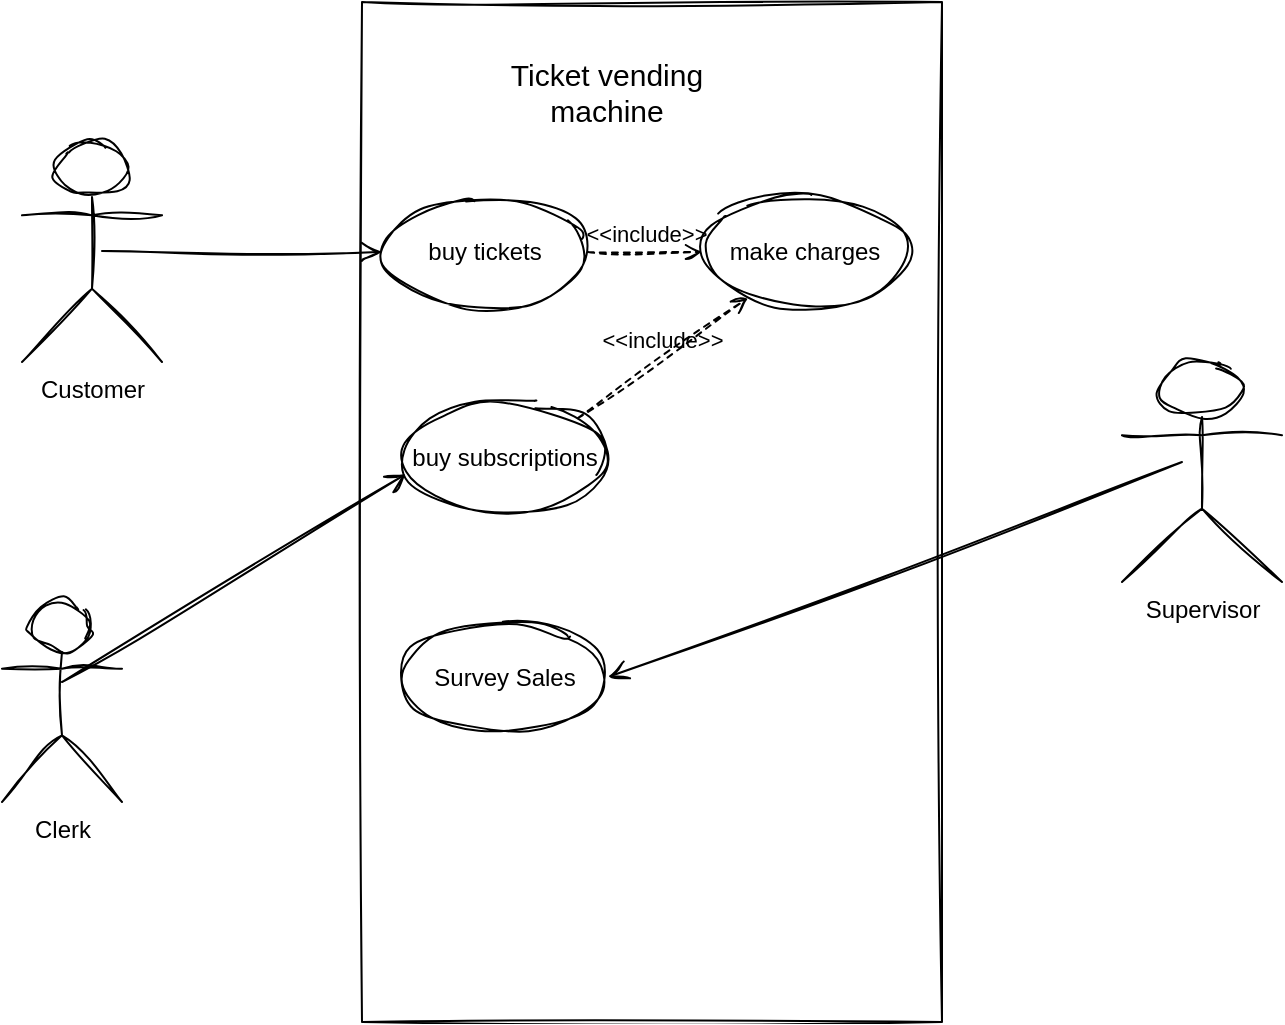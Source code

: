 <mxfile version="22.0.4" type="github">
  <diagram name="Page-1" id="8Jb3LUhiKDgh9vCHRnnN">
    <mxGraphModel dx="1434" dy="790" grid="1" gridSize="10" guides="1" tooltips="1" connect="1" arrows="1" fold="1" page="1" pageScale="1" pageWidth="850" pageHeight="1100" math="0" shadow="0">
      <root>
        <mxCell id="0" />
        <mxCell id="1" parent="0" />
        <mxCell id="hjCMMlkcMaxchfjLsD8T-2" value="" style="rounded=0;whiteSpace=wrap;html=1;sketch=1;curveFitting=1;jiggle=2;labelBackgroundColor=none;" vertex="1" parent="1">
          <mxGeometry x="290" width="290" height="510" as="geometry" />
        </mxCell>
        <mxCell id="hjCMMlkcMaxchfjLsD8T-4" value="&lt;font style=&quot;font-size: 15px;&quot;&gt;Ticket vending machine&lt;/font&gt;" style="text;html=1;strokeColor=none;fillColor=none;align=center;verticalAlign=middle;whiteSpace=wrap;rounded=0;sketch=1;curveFitting=1;jiggle=2;labelBackgroundColor=none;" vertex="1" parent="1">
          <mxGeometry x="360" y="30" width="105" height="30" as="geometry" />
        </mxCell>
        <mxCell id="hjCMMlkcMaxchfjLsD8T-5" value="Customer" style="shape=umlActor;verticalLabelPosition=bottom;verticalAlign=top;html=1;outlineConnect=0;sketch=1;curveFitting=1;jiggle=2;labelBackgroundColor=none;" vertex="1" parent="1">
          <mxGeometry x="120" y="70" width="70" height="110" as="geometry" />
        </mxCell>
        <mxCell id="hjCMMlkcMaxchfjLsD8T-6" value="Clerk" style="shape=umlActor;verticalLabelPosition=bottom;verticalAlign=top;html=1;outlineConnect=0;sketch=1;curveFitting=1;jiggle=2;labelBackgroundColor=none;" vertex="1" parent="1">
          <mxGeometry x="110" y="300" width="60" height="100" as="geometry" />
        </mxCell>
        <mxCell id="hjCMMlkcMaxchfjLsD8T-7" value="Supervisor" style="shape=umlActor;verticalLabelPosition=bottom;verticalAlign=top;html=1;outlineConnect=0;sketch=1;curveFitting=1;jiggle=2;labelBackgroundColor=none;" vertex="1" parent="1">
          <mxGeometry x="670" y="180" width="80" height="110" as="geometry" />
        </mxCell>
        <mxCell id="hjCMMlkcMaxchfjLsD8T-11" value="buy tickets" style="ellipse;whiteSpace=wrap;html=1;sketch=1;curveFitting=1;jiggle=2;labelBackgroundColor=none;" vertex="1" parent="1">
          <mxGeometry x="300" y="97.5" width="103" height="55" as="geometry" />
        </mxCell>
        <mxCell id="hjCMMlkcMaxchfjLsD8T-12" value="buy subscriptions" style="ellipse;whiteSpace=wrap;html=1;sketch=1;curveFitting=1;jiggle=2;labelBackgroundColor=none;" vertex="1" parent="1">
          <mxGeometry x="310" y="200" width="103" height="55" as="geometry" />
        </mxCell>
        <mxCell id="hjCMMlkcMaxchfjLsD8T-13" value="Survey Sales" style="ellipse;whiteSpace=wrap;html=1;sketch=1;curveFitting=1;jiggle=2;labelBackgroundColor=none;" vertex="1" parent="1">
          <mxGeometry x="310" y="310" width="103" height="55" as="geometry" />
        </mxCell>
        <mxCell id="hjCMMlkcMaxchfjLsD8T-14" value="make charges" style="ellipse;whiteSpace=wrap;html=1;sketch=1;curveFitting=1;jiggle=2;labelBackgroundColor=none;" vertex="1" parent="1">
          <mxGeometry x="460" y="97.5" width="103" height="55" as="geometry" />
        </mxCell>
        <mxCell id="hjCMMlkcMaxchfjLsD8T-17" value="" style="endArrow=open;startArrow=none;endFill=0;startFill=0;endSize=8;html=1;verticalAlign=bottom;labelBackgroundColor=none;strokeWidth=1;rounded=0;entryX=1;entryY=0.5;entryDx=0;entryDy=0;sketch=1;curveFitting=1;jiggle=2;fontColor=default;" edge="1" parent="1" target="hjCMMlkcMaxchfjLsD8T-13">
          <mxGeometry width="160" relative="1" as="geometry">
            <mxPoint x="700" y="230.004" as="sourcePoint" />
            <mxPoint x="530" y="355.48" as="targetPoint" />
          </mxGeometry>
        </mxCell>
        <mxCell id="hjCMMlkcMaxchfjLsD8T-18" value="" style="endArrow=open;startArrow=none;endFill=0;startFill=0;endSize=8;html=1;verticalAlign=bottom;labelBackgroundColor=none;strokeWidth=1;rounded=0;entryX=0;entryY=0.5;entryDx=0;entryDy=0;sketch=1;curveFitting=1;jiggle=2;fontColor=default;" edge="1" parent="1" target="hjCMMlkcMaxchfjLsD8T-11">
          <mxGeometry width="160" relative="1" as="geometry">
            <mxPoint x="160" y="124.5" as="sourcePoint" />
            <mxPoint x="320" y="124.5" as="targetPoint" />
          </mxGeometry>
        </mxCell>
        <mxCell id="hjCMMlkcMaxchfjLsD8T-19" value="" style="endArrow=open;startArrow=none;endFill=0;startFill=0;endSize=8;html=1;verticalAlign=bottom;labelBackgroundColor=none;strokeWidth=1;rounded=0;entryX=0.019;entryY=0.655;entryDx=0;entryDy=0;entryPerimeter=0;sketch=1;curveFitting=1;jiggle=2;fontColor=default;" edge="1" parent="1" target="hjCMMlkcMaxchfjLsD8T-12">
          <mxGeometry width="160" relative="1" as="geometry">
            <mxPoint x="140" y="340" as="sourcePoint" />
            <mxPoint x="300" y="340" as="targetPoint" />
          </mxGeometry>
        </mxCell>
        <mxCell id="hjCMMlkcMaxchfjLsD8T-22" value="&amp;lt;&amp;lt;include&amp;gt;&amp;gt;" style="html=1;verticalAlign=bottom;labelBackgroundColor=none;endArrow=open;endFill=0;dashed=1;rounded=0;sketch=1;curveFitting=1;jiggle=2;fontColor=default;" edge="1" parent="1" source="hjCMMlkcMaxchfjLsD8T-11" target="hjCMMlkcMaxchfjLsD8T-14">
          <mxGeometry width="160" relative="1" as="geometry">
            <mxPoint x="345" y="124.5" as="sourcePoint" />
            <mxPoint x="505" y="124.5" as="targetPoint" />
          </mxGeometry>
        </mxCell>
        <mxCell id="hjCMMlkcMaxchfjLsD8T-23" value="&amp;lt;&amp;lt;include&amp;gt;&amp;gt;" style="html=1;verticalAlign=bottom;labelBackgroundColor=none;endArrow=open;endFill=0;dashed=1;rounded=0;entryX=0.223;entryY=0.918;entryDx=0;entryDy=0;entryPerimeter=0;exitX=1;exitY=0;exitDx=0;exitDy=0;sketch=1;curveFitting=1;jiggle=2;fontColor=default;" edge="1" parent="1" source="hjCMMlkcMaxchfjLsD8T-12" target="hjCMMlkcMaxchfjLsD8T-14">
          <mxGeometry width="160" relative="1" as="geometry">
            <mxPoint x="360" y="220" as="sourcePoint" />
            <mxPoint x="520" y="220" as="targetPoint" />
          </mxGeometry>
        </mxCell>
      </root>
    </mxGraphModel>
  </diagram>
</mxfile>
